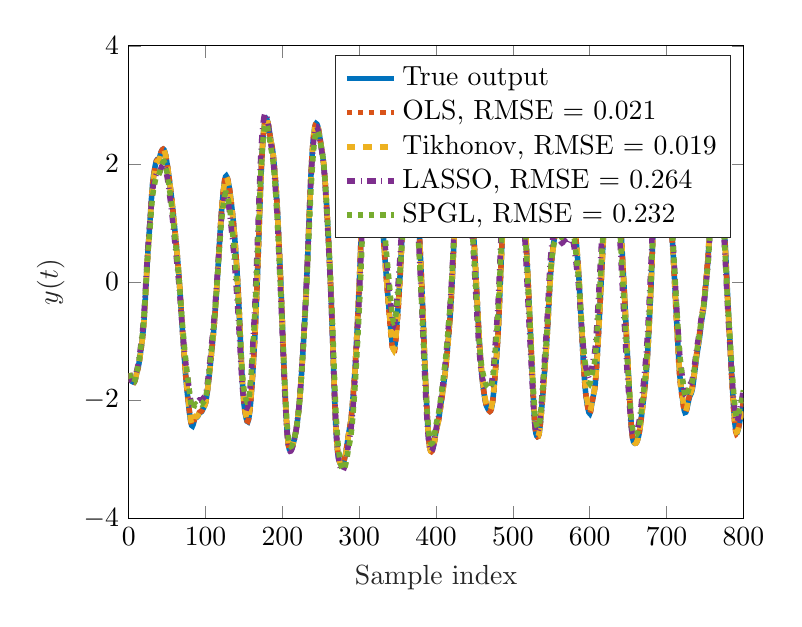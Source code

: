 % This file was created by matlab2tikz.
%
\definecolor{mycolor1}{rgb}{0.0,0.447,0.741}%
\definecolor{mycolor2}{rgb}{0.85,0.325,0.098}%
\definecolor{mycolor3}{rgb}{0.929,0.694,0.125}%
\definecolor{mycolor4}{rgb}{0.494,0.184,0.556}%
\definecolor{mycolor5}{rgb}{0.466,0.674,0.188}%
%
\begin{tikzpicture}

\begin{axis}[%
width=7.807cm,
height=6cm,
at={(0cm,0cm)},
scale only axis,
xmin=0,
xmax=800,
xlabel style={font=\color{white!15!black}},
xlabel={Sample index},
ymin=-4,
ymax=4,
ylabel style={font=\color{white!15!black}},
ylabel={$y(t)$},
axis background/.style={fill=white},
legend style={legend cell align=left, align=left, draw=white!15!black}
]
\addplot [color=mycolor1, line width=2.0pt]
  table[row sep=crcr]{%
1	-1.543\\
2	-1.626\\
3	-1.668\\
4	-1.679\\
5	-1.684\\
6	-1.694\\
7	-1.696\\
8	-1.674\\
9	-1.624\\
10	-1.563\\
11	-1.51\\
12	-1.462\\
13	-1.404\\
14	-1.324\\
17	-1.039\\
18	-0.934\\
19	-0.798\\
20	-0.625\\
21	-0.419\\
22	-0.186\\
23	0.059\\
24	0.3\\
25	0.52\\
26	0.711\\
27	0.891\\
28	1.082\\
29	1.288\\
30	1.489\\
31	1.654\\
32	1.773\\
33	1.856\\
34	1.932\\
35	2.002\\
36	2.053\\
37	2.07\\
38	2.068\\
39	2.075\\
40	2.104\\
42	2.194\\
43	2.224\\
44	2.242\\
45	2.249\\
46	2.239\\
47	2.205\\
48	2.146\\
49	2.073\\
50	1.995\\
51	1.912\\
52	1.819\\
53	1.718\\
56	1.399\\
57	1.28\\
58	1.152\\
61	0.759\\
62	0.622\\
63	0.476\\
64	0.323\\
65	0.163\\
66	-0.013\\
67	-0.209\\
69	-0.631\\
70	-0.832\\
71	-1.022\\
72	-1.208\\
73	-1.389\\
74	-1.56\\
75	-1.714\\
76	-1.847\\
77	-1.97\\
78	-2.088\\
79	-2.201\\
80	-2.302\\
81	-2.381\\
82	-2.429\\
83	-2.438\\
84	-2.408\\
85	-2.356\\
86	-2.308\\
87	-2.284\\
89	-2.284\\
90	-2.269\\
91	-2.241\\
92	-2.217\\
93	-2.207\\
94	-2.203\\
95	-2.191\\
96	-2.168\\
97	-2.139\\
99	-2.089\\
100	-2.048\\
101	-1.98\\
102	-1.887\\
103	-1.782\\
104	-1.672\\
105	-1.556\\
106	-1.43\\
110	-0.904\\
111	-0.759\\
112	-0.595\\
113	-0.412\\
114	-0.217\\
115	-0.016\\
116	0.192\\
117	0.406\\
119	0.841\\
120	1.044\\
121	1.224\\
122	1.381\\
123	1.516\\
124	1.634\\
125	1.726\\
126	1.781\\
127	1.794\\
128	1.771\\
129	1.722\\
130	1.661\\
131	1.589\\
132	1.499\\
133	1.395\\
134	1.282\\
135	1.166\\
136	1.044\\
137	0.904\\
138	0.743\\
139	0.566\\
140	0.378\\
141	0.177\\
142	-0.043\\
143	-0.289\\
144	-0.563\\
145	-0.858\\
146	-1.16\\
147	-1.449\\
148	-1.703\\
149	-1.908\\
150	-2.062\\
151	-2.169\\
152	-2.249\\
153	-2.314\\
154	-2.356\\
155	-2.364\\
156	-2.324\\
157	-2.245\\
158	-2.134\\
159	-1.99\\
160	-1.819\\
161	-1.628\\
162	-1.423\\
163	-1.207\\
164	-0.974\\
165	-0.711\\
166	-0.413\\
167	-0.085\\
168	0.267\\
169	0.636\\
170	1.014\\
171	1.385\\
172	1.727\\
173	2.021\\
174	2.264\\
175	2.454\\
176	2.597\\
177	2.698\\
178	2.754\\
179	2.766\\
180	2.749\\
181	2.705\\
182	2.641\\
183	2.56\\
184	2.474\\
185	2.397\\
186	2.33\\
187	2.258\\
188	2.161\\
189	2.034\\
190	1.885\\
191	1.724\\
192	1.55\\
193	1.342\\
194	1.1\\
195	0.828\\
196	0.545\\
197	0.258\\
198	-0.04\\
199	-0.362\\
200	-0.713\\
201	-1.073\\
202	-1.418\\
203	-1.733\\
204	-2.019\\
205	-2.278\\
206	-2.498\\
207	-2.664\\
208	-2.773\\
209	-2.829\\
210	-2.849\\
211	-2.844\\
212	-2.822\\
213	-2.787\\
214	-2.741\\
215	-2.688\\
216	-2.631\\
217	-2.567\\
218	-2.494\\
219	-2.408\\
220	-2.309\\
221	-2.194\\
222	-2.062\\
223	-1.91\\
224	-1.737\\
225	-1.543\\
226	-1.337\\
227	-1.123\\
228	-0.902\\
229	-0.67\\
230	-0.423\\
231	-0.154\\
232	0.14\\
233	0.46\\
235	1.139\\
236	1.463\\
237	1.757\\
238	2.008\\
239	2.217\\
240	2.386\\
241	2.514\\
242	2.606\\
243	2.661\\
244	2.682\\
245	2.672\\
246	2.637\\
247	2.581\\
248	2.509\\
250	2.345\\
252	2.179\\
253	2.084\\
254	1.963\\
255	1.81\\
256	1.626\\
257	1.417\\
258	1.191\\
259	0.953\\
260	0.705\\
261	0.443\\
262	0.165\\
263	-0.134\\
264	-0.461\\
265	-0.82\\
266	-1.207\\
267	-1.605\\
268	-1.984\\
269	-2.306\\
270	-2.558\\
271	-2.747\\
272	-2.884\\
273	-2.975\\
274	-3.032\\
275	-3.067\\
276	-3.087\\
277	-3.098\\
278	-3.097\\
279	-3.077\\
280	-3.039\\
281	-2.987\\
282	-2.926\\
283	-2.855\\
284	-2.772\\
286	-2.592\\
287	-2.513\\
288	-2.441\\
289	-2.358\\
290	-2.244\\
291	-2.103\\
292	-1.942\\
293	-1.768\\
294	-1.58\\
295	-1.369\\
296	-1.133\\
297	-0.879\\
298	-0.615\\
299	-0.342\\
300	-0.052\\
301	0.264\\
302	0.612\\
303	0.984\\
304	1.364\\
305	1.735\\
306	2.072\\
307	2.357\\
308	2.583\\
309	2.749\\
310	2.873\\
311	2.961\\
312	3.008\\
313	3.015\\
314	2.984\\
315	2.928\\
316	2.857\\
318	2.696\\
319	2.616\\
320	2.545\\
321	2.48\\
322	2.407\\
323	2.309\\
324	2.177\\
325	2.019\\
326	1.846\\
327	1.666\\
328	1.477\\
329	1.275\\
330	1.065\\
331	0.859\\
332	0.666\\
333	0.487\\
335	0.144\\
336	-0.023\\
337	-0.183\\
340	-0.64\\
341	-0.796\\
342	-0.939\\
343	-1.05\\
344	-1.118\\
345	-1.14\\
346	-1.109\\
347	-1.02\\
348	-0.884\\
349	-0.717\\
350	-0.534\\
351	-0.344\\
352	-0.144\\
353	0.074\\
354	0.315\\
355	0.576\\
356	0.859\\
357	1.165\\
359	1.807\\
360	2.093\\
361	2.314\\
362	2.462\\
363	2.553\\
364	2.61\\
365	2.64\\
366	2.636\\
367	2.592\\
368	2.515\\
369	2.422\\
370	2.315\\
371	2.189\\
372	2.035\\
373	1.856\\
374	1.666\\
376	1.296\\
377	1.101\\
378	0.874\\
379	0.617\\
380	0.338\\
381	0.047\\
382	-0.256\\
383	-0.575\\
385	-1.25\\
386	-1.575\\
387	-1.873\\
388	-2.144\\
389	-2.383\\
390	-2.579\\
391	-2.724\\
392	-2.812\\
393	-2.854\\
394	-2.86\\
395	-2.845\\
396	-2.813\\
397	-2.759\\
398	-2.684\\
399	-2.599\\
400	-2.522\\
401	-2.46\\
402	-2.408\\
403	-2.349\\
404	-2.275\\
405	-2.186\\
409	-1.819\\
411	-1.618\\
412	-1.512\\
413	-1.394\\
414	-1.256\\
415	-1.106\\
417	-0.798\\
418	-0.634\\
419	-0.443\\
420	-0.216\\
421	0.043\\
422	0.318\\
424	0.874\\
425	1.142\\
426	1.385\\
427	1.587\\
428	1.747\\
429	1.877\\
430	1.996\\
431	2.109\\
432	2.206\\
433	2.269\\
434	2.285\\
435	2.263\\
436	2.214\\
437	2.146\\
440	1.927\\
441	1.843\\
442	1.747\\
443	1.64\\
445	1.415\\
446	1.296\\
447	1.154\\
448	0.983\\
449	0.783\\
450	0.56\\
451	0.32\\
452	0.067\\
454	-0.45\\
455	-0.695\\
456	-0.923\\
457	-1.132\\
458	-1.324\\
459	-1.493\\
460	-1.633\\
461	-1.746\\
462	-1.846\\
463	-1.934\\
464	-2.01\\
465	-2.07\\
466	-2.109\\
467	-2.135\\
468	-2.158\\
469	-2.177\\
470	-2.187\\
471	-2.176\\
472	-2.14\\
473	-2.077\\
474	-1.985\\
475	-1.858\\
476	-1.706\\
479	-1.207\\
480	-1.02\\
481	-0.793\\
482	-0.514\\
483	-0.198\\
484	0.124\\
485	0.429\\
486	0.715\\
487	0.985\\
488	1.248\\
489	1.499\\
490	1.733\\
491	1.948\\
492	2.146\\
493	2.323\\
494	2.474\\
495	2.588\\
496	2.671\\
497	2.73\\
498	2.772\\
499	2.796\\
500	2.793\\
501	2.764\\
504	2.63\\
505	2.578\\
506	2.506\\
507	2.409\\
509	2.191\\
510	2.08\\
511	1.956\\
512	1.807\\
513	1.632\\
514	1.436\\
515	1.222\\
516	0.991\\
517	0.744\\
518	0.483\\
519	0.213\\
520	-0.061\\
521	-0.339\\
522	-0.624\\
523	-0.914\\
525	-1.506\\
526	-1.802\\
527	-2.083\\
528	-2.313\\
529	-2.473\\
530	-2.565\\
531	-2.604\\
532	-2.616\\
533	-2.609\\
534	-2.57\\
535	-2.485\\
536	-2.36\\
537	-2.212\\
538	-2.058\\
539	-1.898\\
540	-1.729\\
543	-1.199\\
544	-1.015\\
545	-0.804\\
546	-0.562\\
547	-0.308\\
548	-0.071\\
549	0.13\\
550	0.289\\
551	0.427\\
552	0.55\\
553	0.656\\
554	0.737\\
555	0.788\\
556	0.822\\
557	0.85\\
558	0.884\\
560	0.967\\
561	1.0\\
563	1.044\\
564	1.078\\
565	1.131\\
566	1.191\\
567	1.236\\
568	1.251\\
570	1.236\\
571	1.246\\
573	1.308\\
574	1.323\\
575	1.319\\
576	1.301\\
577	1.273\\
578	1.225\\
579	1.148\\
580	1.034\\
581	0.893\\
583	0.588\\
584	0.43\\
585	0.253\\
586	0.047\\
587	-0.189\\
589	-0.701\\
590	-0.95\\
591	-1.187\\
592	-1.413\\
593	-1.616\\
594	-1.784\\
595	-1.913\\
596	-2.008\\
597	-2.087\\
598	-2.157\\
599	-2.209\\
600	-2.224\\
601	-2.19\\
602	-2.117\\
603	-2.037\\
604	-1.966\\
605	-1.907\\
606	-1.84\\
607	-1.743\\
608	-1.597\\
609	-1.409\\
610	-1.194\\
611	-0.966\\
612	-0.729\\
613	-0.481\\
614	-0.222\\
616	0.311\\
618	0.824\\
619	1.094\\
620	1.391\\
621	1.706\\
622	2.003\\
623	2.246\\
624	2.426\\
625	2.543\\
626	2.628\\
627	2.691\\
628	2.734\\
629	2.749\\
630	2.728\\
631	2.66\\
632	2.553\\
633	2.402\\
634	2.222\\
638	1.458\\
639	1.26\\
640	1.044\\
641	0.811\\
643	0.323\\
645	-0.158\\
646	-0.413\\
647	-0.682\\
648	-0.956\\
649	-1.222\\
650	-1.475\\
652	-1.966\\
653	-2.203\\
654	-2.41\\
655	-2.567\\
656	-2.657\\
657	-2.704\\
658	-2.724\\
659	-2.731\\
660	-2.728\\
661	-2.712\\
662	-2.681\\
663	-2.638\\
664	-2.582\\
665	-2.508\\
666	-2.417\\
667	-2.313\\
671	-1.874\\
672	-1.752\\
673	-1.617\\
674	-1.461\\
675	-1.276\\
676	-1.06\\
677	-0.815\\
678	-0.554\\
679	-0.278\\
680	0.016\\
681	0.344\\
682	0.724\\
683	1.141\\
684	1.575\\
685	1.991\\
686	2.362\\
687	2.671\\
688	2.91\\
689	3.056\\
690	3.123\\
691	3.127\\
692	3.095\\
693	3.041\\
694	2.976\\
695	2.894\\
696	2.795\\
697	2.679\\
698	2.547\\
699	2.395\\
700	2.226\\
701	2.041\\
702	1.843\\
704	1.429\\
705	1.221\\
706	1.017\\
707	0.818\\
708	0.612\\
709	0.388\\
710	0.144\\
712	-0.375\\
713	-0.628\\
714	-0.873\\
715	-1.112\\
716	-1.341\\
717	-1.54\\
718	-1.691\\
719	-1.806\\
722	-2.098\\
723	-2.172\\
724	-2.209\\
725	-2.204\\
726	-2.168\\
727	-2.112\\
728	-2.048\\
729	-1.987\\
730	-1.941\\
731	-1.911\\
732	-1.885\\
733	-1.844\\
734	-1.776\\
735	-1.685\\
737	-1.481\\
739	-1.279\\
740	-1.186\\
742	-1.022\\
743	-0.93\\
745	-0.715\\
746	-0.621\\
747	-0.543\\
748	-0.461\\
749	-0.349\\
750	-0.21\\
751	-0.058\\
753	0.239\\
754	0.414\\
755	0.629\\
757	1.128\\
758	1.36\\
759	1.557\\
760	1.725\\
761	1.862\\
762	1.972\\
763	2.057\\
764	2.119\\
765	2.156\\
766	2.158\\
767	2.127\\
768	2.067\\
769	1.985\\
770	1.874\\
771	1.734\\
772	1.559\\
773	1.361\\
774	1.155\\
775	0.944\\
776	0.717\\
777	0.458\\
779	-0.111\\
780	-0.378\\
781	-0.625\\
782	-0.867\\
783	-1.116\\
784	-1.369\\
785	-1.615\\
786	-1.846\\
787	-2.06\\
788	-2.251\\
789	-2.404\\
790	-2.505\\
791	-2.55\\
792	-2.546\\
793	-2.507\\
794	-2.447\\
796	-2.312\\
798	-2.199\\
799	-2.132\\
800	-2.046\\
};
\addlegendentry{True output}

\addplot [color=mycolor2, dotted, line width=2.0pt]
  table[row sep=crcr]{%
1	-1.543\\
2	-1.626\\
3	-1.668\\
4	-1.68\\
5	-1.686\\
6	-1.697\\
7	-1.7\\
8	-1.678\\
9	-1.628\\
10	-1.568\\
11	-1.515\\
12	-1.467\\
13	-1.409\\
14	-1.33\\
17	-1.046\\
18	-0.941\\
19	-0.806\\
20	-0.634\\
21	-0.429\\
22	-0.199\\
23	0.045\\
24	0.285\\
25	0.503\\
26	0.693\\
27	0.872\\
28	1.061\\
29	1.268\\
30	1.469\\
31	1.635\\
32	1.753\\
33	1.841\\
34	1.92\\
35	1.993\\
36	2.045\\
37	2.064\\
38	2.064\\
39	2.071\\
40	2.102\\
42	2.192\\
43	2.222\\
44	2.242\\
45	2.251\\
46	2.243\\
47	2.209\\
48	2.151\\
49	2.079\\
50	2.002\\
51	1.919\\
52	1.826\\
53	1.723\\
55	1.512\\
56	1.403\\
57	1.284\\
58	1.154\\
61	0.759\\
62	0.621\\
63	0.474\\
64	0.32\\
65	0.16\\
66	-0.015\\
67	-0.209\\
69	-0.629\\
70	-0.828\\
71	-1.016\\
72	-1.2\\
73	-1.381\\
74	-1.55\\
75	-1.702\\
76	-1.835\\
77	-1.957\\
78	-2.076\\
79	-2.189\\
80	-2.289\\
81	-2.369\\
82	-2.418\\
83	-2.428\\
84	-2.399\\
85	-2.347\\
86	-2.299\\
87	-2.275\\
89	-2.274\\
90	-2.259\\
91	-2.231\\
92	-2.207\\
93	-2.198\\
94	-2.194\\
95	-2.182\\
96	-2.158\\
97	-2.13\\
99	-2.084\\
100	-2.044\\
101	-1.977\\
102	-1.886\\
103	-1.782\\
104	-1.673\\
105	-1.557\\
106	-1.431\\
110	-0.902\\
111	-0.756\\
112	-0.59\\
113	-0.406\\
114	-0.21\\
115	-0.008\\
116	0.2\\
117	0.415\\
119	0.852\\
120	1.056\\
121	1.237\\
122	1.394\\
123	1.53\\
124	1.647\\
125	1.739\\
126	1.795\\
127	1.806\\
128	1.781\\
129	1.733\\
130	1.672\\
131	1.599\\
132	1.509\\
133	1.403\\
135	1.172\\
136	1.049\\
137	0.908\\
138	0.746\\
139	0.567\\
140	0.378\\
141	0.179\\
142	-0.04\\
143	-0.285\\
144	-0.557\\
145	-0.849\\
146	-1.147\\
147	-1.434\\
148	-1.688\\
149	-1.894\\
150	-2.046\\
151	-2.155\\
152	-2.238\\
153	-2.305\\
154	-2.349\\
155	-2.356\\
156	-2.319\\
157	-2.241\\
158	-2.128\\
159	-1.985\\
160	-1.814\\
161	-1.621\\
162	-1.414\\
163	-1.197\\
164	-0.961\\
165	-0.695\\
166	-0.395\\
167	-0.065\\
168	0.289\\
169	0.658\\
170	1.036\\
171	1.407\\
172	1.748\\
173	2.039\\
174	2.276\\
175	2.464\\
176	2.608\\
177	2.708\\
178	2.761\\
179	2.773\\
180	2.754\\
181	2.71\\
182	2.644\\
183	2.561\\
184	2.473\\
185	2.395\\
186	2.327\\
187	2.255\\
188	2.157\\
189	2.03\\
190	1.88\\
191	1.72\\
192	1.544\\
193	1.337\\
194	1.093\\
195	0.82\\
197	0.248\\
198	-0.05\\
199	-0.374\\
200	-0.724\\
201	-1.081\\
202	-1.423\\
203	-1.735\\
204	-2.02\\
205	-2.276\\
206	-2.495\\
207	-2.663\\
208	-2.772\\
209	-2.829\\
210	-2.849\\
211	-2.844\\
212	-2.822\\
213	-2.786\\
214	-2.74\\
215	-2.687\\
216	-2.629\\
217	-2.565\\
218	-2.492\\
219	-2.406\\
220	-2.307\\
221	-2.193\\
222	-2.062\\
223	-1.909\\
224	-1.735\\
225	-1.541\\
226	-1.334\\
227	-1.117\\
228	-0.893\\
229	-0.66\\
230	-0.411\\
231	-0.141\\
232	0.154\\
233	0.474\\
235	1.15\\
236	1.474\\
237	1.765\\
238	2.017\\
239	2.225\\
240	2.393\\
241	2.522\\
242	2.613\\
243	2.668\\
244	2.688\\
245	2.678\\
246	2.641\\
247	2.584\\
248	2.511\\
251	2.262\\
252	2.177\\
253	2.081\\
254	1.961\\
255	1.809\\
256	1.625\\
257	1.414\\
258	1.187\\
259	0.948\\
260	0.698\\
261	0.436\\
262	0.157\\
263	-0.141\\
264	-0.466\\
265	-0.824\\
266	-1.21\\
267	-1.606\\
268	-1.978\\
269	-2.297\\
270	-2.548\\
271	-2.737\\
272	-2.873\\
273	-2.965\\
274	-3.023\\
275	-3.058\\
276	-3.078\\
277	-3.09\\
278	-3.089\\
279	-3.07\\
280	-3.032\\
281	-2.981\\
282	-2.921\\
283	-2.851\\
284	-2.769\\
286	-2.588\\
287	-2.51\\
288	-2.438\\
289	-2.355\\
290	-2.243\\
291	-2.102\\
292	-1.941\\
293	-1.767\\
294	-1.578\\
295	-1.366\\
296	-1.129\\
297	-0.874\\
298	-0.608\\
299	-0.332\\
300	-0.039\\
301	0.28\\
302	0.628\\
303	0.998\\
304	1.377\\
305	1.747\\
306	2.083\\
307	2.366\\
308	2.588\\
309	2.754\\
310	2.876\\
311	2.961\\
312	3.008\\
313	3.013\\
314	2.982\\
315	2.925\\
316	2.854\\
317	2.774\\
319	2.61\\
320	2.538\\
321	2.472\\
322	2.4\\
323	2.302\\
324	2.171\\
325	2.012\\
326	1.838\\
327	1.658\\
328	1.467\\
329	1.263\\
330	1.049\\
331	0.839\\
332	0.643\\
333	0.46\\
335	0.107\\
336	-0.065\\
337	-0.228\\
340	-0.693\\
341	-0.851\\
342	-0.994\\
343	-1.106\\
344	-1.176\\
345	-1.197\\
346	-1.165\\
347	-1.078\\
348	-0.944\\
349	-0.775\\
350	-0.591\\
351	-0.398\\
352	-0.195\\
353	0.027\\
354	0.272\\
355	0.537\\
356	0.822\\
357	1.131\\
359	1.785\\
360	2.077\\
361	2.302\\
362	2.456\\
363	2.555\\
364	2.62\\
365	2.655\\
366	2.655\\
367	2.613\\
368	2.54\\
369	2.448\\
370	2.344\\
371	2.219\\
372	2.065\\
373	1.884\\
374	1.693\\
376	1.322\\
377	1.125\\
378	0.898\\
379	0.64\\
380	0.36\\
381	0.067\\
382	-0.237\\
383	-0.558\\
385	-1.235\\
386	-1.561\\
387	-1.862\\
388	-2.134\\
389	-2.376\\
390	-2.577\\
391	-2.727\\
392	-2.819\\
393	-2.862\\
394	-2.871\\
395	-2.859\\
396	-2.827\\
397	-2.774\\
398	-2.698\\
399	-2.613\\
400	-2.536\\
401	-2.474\\
402	-2.422\\
403	-2.363\\
404	-2.288\\
405	-2.201\\
409	-1.833\\
411	-1.632\\
412	-1.526\\
413	-1.407\\
414	-1.269\\
415	-1.117\\
417	-0.808\\
418	-0.645\\
419	-0.454\\
420	-0.226\\
421	0.032\\
422	0.304\\
424	0.858\\
425	1.127\\
426	1.372\\
427	1.576\\
428	1.736\\
429	1.869\\
430	1.991\\
431	2.108\\
432	2.207\\
433	2.271\\
434	2.292\\
435	2.273\\
436	2.224\\
437	2.158\\
440	1.939\\
441	1.857\\
442	1.76\\
443	1.652\\
445	1.428\\
446	1.308\\
447	1.167\\
448	0.996\\
449	0.796\\
450	0.573\\
451	0.333\\
452	0.081\\
454	-0.436\\
455	-0.682\\
456	-0.911\\
457	-1.122\\
458	-1.315\\
459	-1.484\\
460	-1.624\\
461	-1.738\\
462	-1.836\\
463	-1.927\\
464	-2.006\\
465	-2.066\\
466	-2.106\\
467	-2.134\\
469	-2.179\\
470	-2.19\\
471	-2.18\\
472	-2.145\\
473	-2.085\\
474	-1.993\\
475	-1.869\\
476	-1.716\\
479	-1.217\\
480	-1.032\\
481	-0.804\\
482	-0.526\\
483	-0.211\\
484	0.11\\
485	0.414\\
486	0.699\\
487	0.97\\
488	1.233\\
489	1.484\\
490	1.718\\
491	1.934\\
492	2.134\\
493	2.313\\
494	2.465\\
495	2.582\\
496	2.667\\
497	2.728\\
498	2.772\\
499	2.797\\
500	2.795\\
501	2.768\\
504	2.635\\
505	2.583\\
506	2.511\\
507	2.415\\
509	2.196\\
510	2.085\\
511	1.96\\
512	1.812\\
513	1.636\\
514	1.439\\
515	1.224\\
516	0.993\\
517	0.744\\
518	0.482\\
519	0.212\\
520	-0.061\\
521	-0.339\\
522	-0.623\\
523	-0.912\\
524	-1.204\\
526	-1.794\\
527	-2.073\\
528	-2.306\\
529	-2.469\\
530	-2.561\\
531	-2.602\\
532	-2.618\\
533	-2.613\\
534	-2.576\\
535	-2.493\\
536	-2.368\\
537	-2.221\\
538	-2.066\\
539	-1.905\\
540	-1.734\\
542	-1.378\\
543	-1.203\\
544	-1.019\\
545	-0.808\\
546	-0.564\\
547	-0.307\\
548	-0.069\\
549	0.132\\
550	0.296\\
551	0.437\\
552	0.564\\
553	0.673\\
554	0.755\\
555	0.81\\
556	0.845\\
557	0.876\\
558	0.912\\
560	0.997\\
561	1.03\\
563	1.072\\
564	1.105\\
565	1.156\\
566	1.214\\
567	1.257\\
568	1.27\\
570	1.25\\
571	1.258\\
573	1.314\\
574	1.327\\
575	1.32\\
576	1.301\\
577	1.272\\
578	1.224\\
579	1.145\\
580	1.031\\
581	0.889\\
583	0.581\\
584	0.422\\
585	0.245\\
586	0.039\\
587	-0.198\\
589	-0.707\\
590	-0.953\\
591	-1.19\\
592	-1.414\\
593	-1.617\\
594	-1.784\\
595	-1.911\\
596	-2.007\\
597	-2.087\\
598	-2.16\\
599	-2.214\\
600	-2.23\\
601	-2.196\\
602	-2.125\\
603	-2.043\\
604	-1.972\\
605	-1.913\\
606	-1.846\\
607	-1.748\\
608	-1.603\\
609	-1.416\\
610	-1.2\\
611	-0.97\\
612	-0.732\\
613	-0.483\\
614	-0.222\\
616	0.314\\
618	0.825\\
619	1.094\\
620	1.391\\
621	1.703\\
622	1.999\\
623	2.242\\
624	2.42\\
625	2.541\\
626	2.626\\
627	2.69\\
628	2.734\\
629	2.75\\
630	2.728\\
631	2.664\\
632	2.556\\
633	2.407\\
634	2.227\\
637	1.641\\
638	1.45\\
639	1.249\\
640	1.029\\
641	0.791\\
643	0.297\\
645	-0.19\\
646	-0.447\\
647	-0.717\\
648	-0.991\\
649	-1.256\\
650	-1.507\\
652	-1.989\\
653	-2.222\\
654	-2.426\\
655	-2.576\\
656	-2.665\\
657	-2.709\\
658	-2.726\\
659	-2.731\\
660	-2.727\\
661	-2.708\\
662	-2.677\\
663	-2.633\\
664	-2.576\\
665	-2.502\\
666	-2.411\\
667	-2.305\\
671	-1.862\\
672	-1.739\\
673	-1.603\\
674	-1.448\\
675	-1.264\\
676	-1.047\\
677	-0.801\\
678	-0.537\\
679	-0.263\\
680	0.03\\
681	0.358\\
682	0.733\\
683	1.147\\
684	1.575\\
685	1.985\\
686	2.353\\
687	2.661\\
688	2.891\\
689	3.038\\
690	3.104\\
691	3.108\\
692	3.076\\
693	3.023\\
694	2.956\\
695	2.873\\
696	2.774\\
697	2.657\\
698	2.524\\
699	2.373\\
700	2.202\\
701	2.015\\
702	1.815\\
703	1.607\\
705	1.182\\
706	0.974\\
707	0.771\\
708	0.562\\
709	0.337\\
710	0.089\\
712	-0.434\\
713	-0.687\\
714	-0.931\\
715	-1.169\\
716	-1.394\\
717	-1.586\\
718	-1.731\\
719	-1.837\\
722	-2.106\\
723	-2.175\\
724	-2.206\\
725	-2.197\\
726	-2.157\\
727	-2.097\\
728	-2.028\\
729	-1.962\\
730	-1.912\\
731	-1.878\\
732	-1.849\\
733	-1.805\\
734	-1.735\\
735	-1.642\\
737	-1.434\\
739	-1.225\\
740	-1.129\\
742	-0.96\\
743	-0.866\\
745	-0.646\\
746	-0.551\\
747	-0.474\\
748	-0.39\\
749	-0.28\\
750	-0.141\\
751	0.008\\
753	0.295\\
754	0.464\\
755	0.673\\
757	1.154\\
758	1.375\\
759	1.566\\
760	1.725\\
761	1.855\\
762	1.958\\
763	2.038\\
764	2.096\\
765	2.129\\
766	2.131\\
767	2.098\\
768	2.036\\
769	1.951\\
770	1.841\\
771	1.698\\
772	1.52\\
773	1.319\\
774	1.109\\
775	0.894\\
776	0.661\\
777	0.396\\
779	-0.185\\
780	-0.456\\
781	-0.705\\
782	-0.947\\
784	-1.444\\
785	-1.684\\
786	-1.907\\
787	-2.112\\
788	-2.294\\
789	-2.439\\
790	-2.531\\
791	-2.569\\
792	-2.558\\
793	-2.513\\
794	-2.447\\
795	-2.372\\
796	-2.301\\
798	-2.179\\
799	-2.109\\
800	-2.02\\
};
\addlegendentry{OLS, RMSE = 0.021}

\addplot [color=mycolor3, dashed, line width=2.0pt]
  table[row sep=crcr]{%
1	-1.543\\
2	-1.626\\
3	-1.668\\
4	-1.68\\
5	-1.686\\
6	-1.696\\
7	-1.699\\
8	-1.676\\
9	-1.626\\
10	-1.566\\
11	-1.513\\
12	-1.465\\
13	-1.407\\
14	-1.327\\
17	-1.044\\
18	-0.939\\
19	-0.804\\
20	-0.634\\
21	-0.43\\
22	-0.201\\
23	0.04\\
24	0.278\\
25	0.494\\
26	0.682\\
27	0.858\\
28	1.044\\
29	1.248\\
30	1.448\\
31	1.612\\
32	1.73\\
33	1.816\\
34	1.895\\
35	1.968\\
36	2.021\\
37	2.041\\
38	2.041\\
39	2.05\\
40	2.081\\
42	2.175\\
43	2.208\\
44	2.229\\
45	2.239\\
46	2.232\\
47	2.2\\
48	2.143\\
49	2.073\\
50	1.997\\
51	1.915\\
52	1.823\\
53	1.722\\
55	1.512\\
56	1.404\\
57	1.285\\
58	1.157\\
62	0.629\\
63	0.484\\
64	0.332\\
65	0.174\\
66	0.001\\
67	-0.191\\
69	-0.604\\
70	-0.801\\
71	-0.988\\
73	-1.349\\
74	-1.519\\
75	-1.67\\
76	-1.804\\
77	-1.929\\
78	-2.049\\
79	-2.165\\
80	-2.269\\
81	-2.352\\
82	-2.404\\
83	-2.417\\
84	-2.391\\
85	-2.342\\
86	-2.296\\
87	-2.274\\
89	-2.276\\
90	-2.262\\
91	-2.235\\
92	-2.212\\
93	-2.203\\
94	-2.2\\
95	-2.188\\
96	-2.164\\
97	-2.136\\
99	-2.089\\
100	-2.049\\
101	-1.982\\
102	-1.891\\
103	-1.787\\
104	-1.678\\
105	-1.561\\
106	-1.436\\
110	-0.908\\
111	-0.763\\
112	-0.598\\
113	-0.415\\
114	-0.22\\
115	-0.02\\
116	0.187\\
117	0.399\\
119	0.832\\
120	1.035\\
121	1.214\\
122	1.37\\
123	1.505\\
124	1.621\\
125	1.713\\
126	1.768\\
127	1.78\\
128	1.756\\
129	1.708\\
130	1.648\\
131	1.575\\
132	1.486\\
133	1.381\\
135	1.153\\
136	1.031\\
137	0.892\\
138	0.732\\
139	0.555\\
140	0.369\\
141	0.172\\
142	-0.043\\
143	-0.284\\
144	-0.552\\
145	-0.84\\
146	-1.134\\
147	-1.418\\
148	-1.671\\
149	-1.875\\
150	-2.025\\
151	-2.133\\
152	-2.215\\
153	-2.282\\
154	-2.326\\
155	-2.333\\
156	-2.296\\
157	-2.219\\
158	-2.108\\
159	-1.966\\
160	-1.796\\
161	-1.604\\
162	-1.399\\
163	-1.183\\
164	-0.948\\
165	-0.685\\
166	-0.388\\
167	-0.06\\
168	0.29\\
169	0.656\\
170	1.032\\
171	1.401\\
172	1.741\\
173	2.032\\
174	2.269\\
175	2.457\\
176	2.601\\
177	2.7\\
178	2.753\\
179	2.765\\
180	2.746\\
181	2.703\\
182	2.638\\
183	2.556\\
184	2.469\\
185	2.391\\
186	2.324\\
187	2.251\\
188	2.153\\
189	2.025\\
190	1.876\\
191	1.716\\
192	1.54\\
193	1.334\\
194	1.091\\
195	0.82\\
197	0.252\\
198	-0.044\\
199	-0.365\\
200	-0.712\\
201	-1.068\\
202	-1.409\\
203	-1.722\\
204	-2.008\\
205	-2.266\\
206	-2.487\\
207	-2.657\\
208	-2.768\\
209	-2.826\\
210	-2.846\\
211	-2.842\\
212	-2.821\\
213	-2.787\\
214	-2.742\\
215	-2.689\\
216	-2.632\\
217	-2.569\\
218	-2.496\\
219	-2.41\\
220	-2.311\\
221	-2.197\\
222	-2.066\\
223	-1.914\\
224	-1.74\\
225	-1.547\\
226	-1.34\\
227	-1.125\\
228	-0.902\\
229	-0.671\\
230	-0.424\\
231	-0.157\\
232	0.136\\
233	0.453\\
234	0.788\\
235	1.126\\
236	1.45\\
237	1.743\\
238	1.997\\
239	2.207\\
240	2.378\\
241	2.51\\
242	2.603\\
243	2.66\\
244	2.682\\
245	2.674\\
246	2.639\\
247	2.584\\
248	2.512\\
250	2.349\\
252	2.183\\
253	2.087\\
254	1.967\\
255	1.816\\
256	1.632\\
257	1.424\\
258	1.198\\
259	0.961\\
260	0.714\\
261	0.454\\
262	0.179\\
263	-0.116\\
264	-0.438\\
265	-0.793\\
266	-1.179\\
267	-1.576\\
268	-1.953\\
269	-2.278\\
270	-2.535\\
271	-2.728\\
272	-2.868\\
273	-2.963\\
274	-3.024\\
275	-3.061\\
276	-3.084\\
277	-3.097\\
278	-3.098\\
279	-3.08\\
280	-3.042\\
281	-2.992\\
282	-2.933\\
283	-2.864\\
284	-2.781\\
286	-2.601\\
287	-2.523\\
288	-2.451\\
289	-2.367\\
290	-2.255\\
291	-2.113\\
292	-1.952\\
293	-1.779\\
294	-1.591\\
295	-1.38\\
296	-1.144\\
297	-0.891\\
298	-0.627\\
299	-0.354\\
300	-0.064\\
301	0.252\\
302	0.598\\
303	0.966\\
304	1.347\\
305	1.719\\
306	2.061\\
307	2.35\\
308	2.577\\
309	2.747\\
310	2.873\\
311	2.961\\
312	3.01\\
313	3.018\\
314	2.988\\
315	2.933\\
316	2.863\\
317	2.785\\
319	2.623\\
320	2.552\\
321	2.486\\
322	2.414\\
323	2.316\\
324	2.184\\
325	2.026\\
326	1.853\\
327	1.673\\
328	1.484\\
329	1.281\\
330	1.069\\
331	0.861\\
332	0.666\\
333	0.486\\
335	0.138\\
336	-0.032\\
337	-0.193\\
340	-0.651\\
341	-0.807\\
342	-0.949\\
343	-1.061\\
344	-1.13\\
345	-1.151\\
346	-1.119\\
347	-1.032\\
348	-0.898\\
349	-0.731\\
350	-0.548\\
351	-0.358\\
352	-0.157\\
353	0.061\\
354	0.302\\
355	0.562\\
356	0.842\\
357	1.145\\
359	1.79\\
360	2.078\\
361	2.301\\
362	2.45\\
363	2.545\\
364	2.607\\
365	2.64\\
366	2.638\\
367	2.595\\
368	2.521\\
369	2.429\\
370	2.325\\
371	2.199\\
372	2.045\\
373	1.864\\
374	1.673\\
376	1.302\\
377	1.104\\
378	0.877\\
379	0.619\\
380	0.34\\
381	0.049\\
382	-0.254\\
383	-0.574\\
384	-0.908\\
385	-1.247\\
386	-1.571\\
387	-1.871\\
388	-2.142\\
389	-2.382\\
390	-2.582\\
391	-2.731\\
392	-2.821\\
393	-2.863\\
394	-2.87\\
395	-2.857\\
396	-2.826\\
397	-2.772\\
398	-2.697\\
399	-2.612\\
400	-2.535\\
401	-2.473\\
402	-2.42\\
403	-2.361\\
404	-2.286\\
405	-2.197\\
409	-1.827\\
411	-1.624\\
412	-1.517\\
413	-1.397\\
414	-1.259\\
415	-1.107\\
417	-0.798\\
418	-0.635\\
419	-0.444\\
420	-0.218\\
421	0.039\\
422	0.31\\
424	0.859\\
425	1.126\\
426	1.369\\
427	1.571\\
428	1.729\\
429	1.859\\
430	1.979\\
431	2.094\\
432	2.192\\
433	2.256\\
434	2.276\\
435	2.256\\
436	2.207\\
437	2.142\\
439	1.998\\
440	1.924\\
441	1.841\\
442	1.745\\
443	1.637\\
445	1.413\\
446	1.294\\
447	1.153\\
448	0.983\\
449	0.783\\
450	0.562\\
451	0.324\\
452	0.075\\
454	-0.437\\
455	-0.68\\
456	-0.905\\
457	-1.113\\
458	-1.302\\
459	-1.467\\
460	-1.604\\
461	-1.715\\
462	-1.811\\
463	-1.9\\
464	-1.978\\
465	-2.038\\
466	-2.078\\
467	-2.106\\
469	-2.153\\
470	-2.164\\
471	-2.156\\
472	-2.123\\
473	-2.063\\
474	-1.973\\
475	-1.85\\
476	-1.699\\
479	-1.204\\
480	-1.021\\
481	-0.795\\
482	-0.52\\
483	-0.209\\
484	0.109\\
485	0.409\\
486	0.69\\
487	0.957\\
488	1.216\\
489	1.464\\
490	1.696\\
491	1.911\\
492	2.11\\
493	2.291\\
494	2.444\\
495	2.563\\
496	2.65\\
497	2.713\\
498	2.759\\
499	2.786\\
500	2.787\\
501	2.761\\
503	2.675\\
504	2.632\\
505	2.581\\
506	2.509\\
507	2.414\\
509	2.196\\
510	2.085\\
511	1.961\\
512	1.813\\
513	1.637\\
514	1.441\\
515	1.227\\
516	0.997\\
517	0.75\\
518	0.49\\
519	0.223\\
520	-0.048\\
521	-0.323\\
522	-0.604\\
523	-0.891\\
524	-1.181\\
526	-1.772\\
527	-2.053\\
528	-2.289\\
529	-2.455\\
530	-2.549\\
531	-2.592\\
532	-2.609\\
533	-2.606\\
534	-2.571\\
535	-2.489\\
536	-2.366\\
537	-2.221\\
538	-2.068\\
539	-1.909\\
540	-1.74\\
542	-1.387\\
543	-1.214\\
544	-1.031\\
545	-0.822\\
546	-0.581\\
547	-0.327\\
548	-0.092\\
549	0.106\\
550	0.266\\
551	0.403\\
552	0.526\\
553	0.632\\
554	0.711\\
555	0.762\\
556	0.795\\
557	0.823\\
558	0.857\\
560	0.94\\
561	0.973\\
563	1.016\\
564	1.05\\
565	1.103\\
566	1.164\\
567	1.211\\
568	1.228\\
570	1.216\\
571	1.229\\
573	1.294\\
574	1.312\\
575	1.311\\
576	1.297\\
577	1.272\\
578	1.229\\
579	1.155\\
580	1.045\\
581	0.908\\
583	0.611\\
584	0.457\\
585	0.286\\
586	0.085\\
587	-0.145\\
590	-0.886\\
591	-1.121\\
592	-1.344\\
593	-1.548\\
594	-1.718\\
595	-1.849\\
596	-1.949\\
597	-2.035\\
598	-2.114\\
599	-2.174\\
600	-2.196\\
601	-2.167\\
602	-2.102\\
603	-2.025\\
604	-1.959\\
605	-1.904\\
606	-1.841\\
607	-1.746\\
608	-1.605\\
609	-1.421\\
610	-1.21\\
611	-0.985\\
612	-0.752\\
613	-0.508\\
614	-0.253\\
616	0.271\\
618	0.771\\
619	1.036\\
620	1.33\\
621	1.644\\
622	1.944\\
623	2.194\\
624	2.378\\
625	2.505\\
626	2.596\\
627	2.667\\
628	2.716\\
629	2.737\\
630	2.72\\
631	2.659\\
632	2.554\\
633	2.408\\
634	2.232\\
637	1.657\\
638	1.468\\
639	1.271\\
640	1.055\\
641	0.82\\
643	0.335\\
645	-0.144\\
646	-0.396\\
647	-0.662\\
648	-0.934\\
649	-1.198\\
650	-1.45\\
652	-1.939\\
653	-2.179\\
654	-2.391\\
655	-2.549\\
656	-2.645\\
657	-2.694\\
658	-2.717\\
659	-2.728\\
660	-2.727\\
661	-2.712\\
662	-2.684\\
663	-2.642\\
664	-2.587\\
665	-2.515\\
666	-2.425\\
667	-2.321\\
670	-1.996\\
671	-1.882\\
672	-1.76\\
673	-1.624\\
674	-1.47\\
675	-1.288\\
676	-1.073\\
677	-0.829\\
678	-0.568\\
679	-0.296\\
680	-0.007\\
681	0.318\\
682	0.691\\
683	1.104\\
684	1.535\\
685	1.952\\
686	2.33\\
687	2.647\\
688	2.886\\
689	3.037\\
690	3.106\\
691	3.113\\
692	3.083\\
693	3.033\\
694	2.968\\
695	2.887\\
696	2.789\\
697	2.674\\
698	2.542\\
699	2.392\\
700	2.224\\
701	2.038\\
702	1.84\\
703	1.634\\
705	1.215\\
706	1.01\\
707	0.81\\
708	0.604\\
709	0.382\\
710	0.138\\
712	-0.379\\
713	-0.629\\
714	-0.871\\
715	-1.109\\
716	-1.335\\
717	-1.529\\
718	-1.677\\
719	-1.788\\
722	-2.072\\
723	-2.147\\
724	-2.183\\
725	-2.18\\
726	-2.144\\
727	-2.089\\
728	-2.024\\
729	-1.962\\
730	-1.915\\
731	-1.885\\
732	-1.858\\
733	-1.816\\
734	-1.748\\
735	-1.658\\
737	-1.454\\
739	-1.249\\
740	-1.155\\
742	-0.989\\
743	-0.896\\
745	-0.68\\
746	-0.587\\
747	-0.51\\
748	-0.428\\
749	-0.319\\
750	-0.181\\
751	-0.034\\
753	0.252\\
754	0.42\\
755	0.63\\
756	0.869\\
757	1.114\\
758	1.338\\
759	1.532\\
760	1.696\\
761	1.83\\
762	1.938\\
763	2.022\\
764	2.085\\
765	2.122\\
766	2.127\\
767	2.098\\
768	2.039\\
769	1.957\\
770	1.85\\
771	1.71\\
772	1.535\\
773	1.338\\
774	1.133\\
775	0.922\\
776	0.694\\
777	0.434\\
779	-0.136\\
780	-0.401\\
781	-0.646\\
782	-0.884\\
783	-1.129\\
784	-1.378\\
785	-1.619\\
786	-1.846\\
787	-2.057\\
788	-2.246\\
789	-2.399\\
790	-2.499\\
791	-2.543\\
792	-2.538\\
793	-2.498\\
794	-2.437\\
795	-2.367\\
796	-2.3\\
798	-2.185\\
799	-2.116\\
800	-2.03\\
};
\addlegendentry{Tikhonov, RMSE = 0.019}

\addplot [color=mycolor4, dashdotted, line width=2.0pt]
  table[row sep=crcr]{%
1	-1.543\\
2	-1.626\\
3	-1.668\\
4	-1.678\\
5	-1.681\\
6	-1.687\\
7	-1.684\\
8	-1.654\\
9	-1.596\\
10	-1.528\\
11	-1.467\\
12	-1.409\\
13	-1.341\\
14	-1.251\\
17	-0.94\\
18	-0.826\\
19	-0.684\\
20	-0.508\\
21	-0.3\\
22	-0.071\\
23	0.167\\
24	0.395\\
25	0.596\\
26	0.763\\
27	0.914\\
28	1.073\\
29	1.245\\
30	1.413\\
31	1.546\\
32	1.634\\
33	1.694\\
35	1.8\\
36	1.833\\
37	1.836\\
38	1.822\\
39	1.819\\
40	1.841\\
42	1.924\\
43	1.958\\
44	1.982\\
45	1.998\\
46	1.997\\
47	1.97\\
48	1.918\\
49	1.851\\
50	1.777\\
51	1.696\\
52	1.604\\
53	1.501\\
55	1.289\\
56	1.179\\
57	1.059\\
62	0.42\\
64	0.151\\
65	0.012\\
66	-0.137\\
67	-0.301\\
68	-0.474\\
69	-0.644\\
70	-0.799\\
71	-0.942\\
73	-1.213\\
74	-1.34\\
75	-1.452\\
76	-1.552\\
78	-1.749\\
79	-1.852\\
80	-1.95\\
81	-2.035\\
82	-2.095\\
83	-2.118\\
84	-2.103\\
86	-2.026\\
87	-2.012\\
89	-2.031\\
90	-2.026\\
91	-2.009\\
92	-1.996\\
93	-1.996\\
94	-2.002\\
95	-2.0\\
96	-1.985\\
97	-1.966\\
99	-1.935\\
100	-1.901\\
101	-1.838\\
102	-1.751\\
103	-1.649\\
104	-1.54\\
105	-1.423\\
106	-1.296\\
108	-1.03\\
110	-0.77\\
111	-0.628\\
112	-0.469\\
113	-0.296\\
115	0.071\\
117	0.444\\
118	0.632\\
119	0.814\\
120	0.98\\
121	1.122\\
122	1.241\\
123	1.341\\
124	1.424\\
125	1.486\\
126	1.514\\
127	1.501\\
128	1.453\\
129	1.384\\
130	1.302\\
131	1.209\\
132	1.1\\
133	0.977\\
135	0.718\\
136	0.583\\
137	0.436\\
138	0.271\\
139	0.094\\
140	-0.087\\
141	-0.272\\
142	-0.467\\
143	-0.679\\
144	-0.909\\
146	-1.386\\
147	-1.608\\
148	-1.795\\
149	-1.934\\
150	-2.023\\
151	-2.075\\
152	-2.107\\
153	-2.128\\
154	-2.132\\
155	-2.105\\
156	-2.038\\
157	-1.932\\
158	-1.791\\
159	-1.619\\
160	-1.417\\
161	-1.193\\
162	-0.954\\
163	-0.705\\
164	-0.44\\
165	-0.149\\
166	0.17\\
167	0.509\\
170	1.56\\
171	1.885\\
172	2.169\\
173	2.399\\
174	2.572\\
175	2.7\\
176	2.79\\
177	2.842\\
178	2.855\\
179	2.833\\
180	2.786\\
181	2.719\\
182	2.633\\
184	2.427\\
185	2.333\\
186	2.25\\
187	2.161\\
188	2.048\\
189	1.905\\
190	1.74\\
191	1.563\\
192	1.369\\
193	1.146\\
194	0.887\\
195	0.602\\
198	-0.276\\
199	-0.588\\
201	-1.249\\
202	-1.56\\
203	-1.841\\
204	-2.096\\
205	-2.328\\
206	-2.531\\
207	-2.688\\
208	-2.792\\
209	-2.846\\
210	-2.865\\
211	-2.861\\
212	-2.839\\
213	-2.803\\
214	-2.757\\
215	-2.703\\
216	-2.643\\
217	-2.577\\
218	-2.5\\
219	-2.41\\
220	-2.306\\
221	-2.185\\
222	-2.047\\
223	-1.887\\
224	-1.705\\
225	-1.503\\
226	-1.289\\
227	-1.066\\
228	-0.839\\
229	-0.606\\
230	-0.361\\
231	-0.099\\
232	0.183\\
233	0.483\\
235	1.111\\
236	1.41\\
237	1.682\\
238	1.92\\
239	2.122\\
240	2.291\\
241	2.426\\
242	2.528\\
243	2.595\\
244	2.627\\
245	2.628\\
246	2.601\\
247	2.55\\
248	2.482\\
249	2.403\\
251	2.236\\
252	2.149\\
253	2.049\\
254	1.924\\
255	1.766\\
256	1.575\\
257	1.359\\
258	1.127\\
259	0.885\\
260	0.635\\
261	0.376\\
262	0.107\\
263	-0.176\\
264	-0.482\\
265	-0.815\\
266	-1.176\\
267	-1.55\\
268	-1.91\\
269	-2.228\\
270	-2.491\\
271	-2.7\\
272	-2.861\\
273	-2.981\\
274	-3.064\\
275	-3.12\\
276	-3.16\\
277	-3.188\\
278	-3.2\\
279	-3.192\\
280	-3.162\\
281	-3.119\\
282	-3.065\\
283	-3.001\\
284	-2.922\\
286	-2.748\\
287	-2.673\\
288	-2.602\\
289	-2.517\\
290	-2.404\\
291	-2.262\\
292	-2.1\\
293	-1.926\\
294	-1.738\\
295	-1.528\\
296	-1.295\\
297	-1.047\\
298	-0.793\\
299	-0.532\\
300	-0.258\\
301	0.037\\
302	0.359\\
303	0.705\\
305	1.428\\
306	1.775\\
307	2.087\\
308	2.354\\
309	2.575\\
310	2.756\\
311	2.899\\
312	2.999\\
313	3.05\\
314	3.055\\
315	3.028\\
316	2.98\\
317	2.92\\
319	2.784\\
320	2.722\\
321	2.664\\
322	2.596\\
323	2.501\\
324	2.373\\
325	2.217\\
326	2.047\\
327	1.871\\
328	1.685\\
329	1.488\\
330	1.284\\
331	1.086\\
332	0.904\\
333	0.737\\
335	0.423\\
336	0.272\\
337	0.131\\
339	-0.135\\
341	-0.415\\
342	-0.546\\
343	-0.649\\
344	-0.714\\
345	-0.732\\
346	-0.699\\
347	-0.613\\
348	-0.48\\
349	-0.316\\
351	0.04\\
352	0.223\\
353	0.417\\
354	0.624\\
355	0.842\\
356	1.073\\
357	1.32\\
359	1.845\\
360	2.077\\
361	2.254\\
362	2.367\\
363	2.434\\
364	2.474\\
365	2.49\\
366	2.474\\
367	2.42\\
368	2.334\\
369	2.23\\
370	2.112\\
371	1.972\\
372	1.801\\
373	1.602\\
374	1.392\\
376	0.981\\
377	0.765\\
378	0.522\\
379	0.252\\
380	-0.033\\
382	-0.618\\
383	-0.919\\
384	-1.224\\
385	-1.524\\
386	-1.803\\
387	-2.055\\
388	-2.28\\
389	-2.479\\
390	-2.646\\
391	-2.769\\
392	-2.84\\
393	-2.868\\
394	-2.865\\
395	-2.844\\
396	-2.806\\
397	-2.746\\
398	-2.664\\
399	-2.573\\
400	-2.489\\
401	-2.42\\
402	-2.361\\
403	-2.294\\
404	-2.211\\
405	-2.114\\
408	-1.812\\
409	-1.705\\
411	-1.481\\
412	-1.363\\
413	-1.233\\
414	-1.085\\
417	-0.601\\
418	-0.435\\
419	-0.244\\
420	-0.022\\
421	0.225\\
423	0.734\\
424	0.981\\
425	1.215\\
426	1.422\\
427	1.586\\
428	1.707\\
429	1.802\\
431	1.977\\
432	2.051\\
433	2.096\\
434	2.1\\
435	2.066\\
436	2.003\\
437	1.924\\
439	1.752\\
440	1.664\\
441	1.568\\
442	1.458\\
443	1.337\\
445	1.087\\
446	0.956\\
447	0.805\\
448	0.627\\
449	0.421\\
450	0.197\\
451	-0.037\\
453	-0.518\\
454	-0.747\\
455	-0.953\\
456	-1.135\\
457	-1.292\\
458	-1.426\\
459	-1.533\\
460	-1.61\\
461	-1.664\\
462	-1.705\\
463	-1.741\\
464	-1.772\\
465	-1.79\\
466	-1.794\\
468	-1.788\\
469	-1.788\\
470	-1.782\\
471	-1.76\\
472	-1.715\\
473	-1.645\\
474	-1.544\\
475	-1.409\\
476	-1.244\\
479	-0.706\\
480	-0.511\\
481	-0.277\\
482	0.003\\
483	0.311\\
484	0.614\\
485	0.89\\
486	1.134\\
487	1.352\\
488	1.551\\
489	1.731\\
490	1.891\\
491	2.034\\
492	2.165\\
493	2.283\\
494	2.384\\
495	2.46\\
496	2.513\\
497	2.551\\
498	2.578\\
499	2.592\\
500	2.583\\
501	2.55\\
504	2.405\\
505	2.348\\
506	2.271\\
507	2.168\\
508	2.052\\
510	1.808\\
511	1.671\\
512	1.508\\
513	1.318\\
514	1.105\\
515	0.875\\
516	0.63\\
517	0.371\\
519	-0.165\\
520	-0.428\\
521	-0.686\\
522	-0.94\\
523	-1.19\\
525	-1.679\\
526	-1.921\\
527	-2.15\\
528	-2.34\\
529	-2.467\\
530	-2.529\\
531	-2.545\\
532	-2.541\\
533	-2.519\\
534	-2.466\\
535	-2.368\\
536	-2.229\\
537	-2.067\\
538	-1.895\\
539	-1.716\\
540	-1.528\\
542	-1.136\\
543	-0.945\\
544	-0.745\\
545	-0.522\\
546	-0.27\\
547	-0.013\\
548	0.22\\
549	0.409\\
550	0.551\\
551	0.663\\
552	0.753\\
553	0.818\\
554	0.852\\
555	0.854\\
556	0.834\\
557	0.807\\
558	0.785\\
560	0.756\\
561	0.734\\
563	0.674\\
564	0.661\\
565	0.67\\
566	0.692\\
567	0.703\\
568	0.691\\
569	0.661\\
570	0.635\\
571	0.634\\
572	0.657\\
573	0.687\\
574	0.709\\
575	0.718\\
576	0.719\\
577	0.713\\
578	0.693\\
579	0.644\\
580	0.563\\
581	0.458\\
583	0.234\\
584	0.123\\
585	0.0\\
586	-0.146\\
587	-0.317\\
588	-0.498\\
589	-0.676\\
590	-0.843\\
591	-1.0\\
592	-1.146\\
593	-1.276\\
594	-1.379\\
595	-1.451\\
596	-1.5\\
598	-1.591\\
599	-1.627\\
600	-1.632\\
601	-1.592\\
602	-1.516\\
603	-1.43\\
604	-1.355\\
605	-1.293\\
606	-1.224\\
607	-1.125\\
608	-0.981\\
609	-0.793\\
610	-0.578\\
611	-0.349\\
612	-0.116\\
613	0.121\\
614	0.361\\
615	0.598\\
616	0.819\\
617	1.018\\
618	1.203\\
619	1.393\\
620	1.604\\
621	1.829\\
622	2.041\\
623	2.21\\
624	2.324\\
625	2.392\\
626	2.436\\
627	2.468\\
628	2.488\\
629	2.486\\
630	2.451\\
631	2.374\\
632	2.253\\
633	2.088\\
634	1.89\\
635	1.673\\
637	1.233\\
638	1.015\\
639	0.789\\
640	0.547\\
641	0.29\\
642	0.029\\
643	-0.224\\
644	-0.463\\
647	-1.157\\
648	-1.381\\
649	-1.587\\
650	-1.771\\
652	-2.116\\
653	-2.285\\
654	-2.434\\
655	-2.539\\
656	-2.592\\
657	-2.606\\
658	-2.601\\
659	-2.588\\
660	-2.568\\
661	-2.538\\
662	-2.496\\
663	-2.443\\
664	-2.378\\
665	-2.295\\
666	-2.193\\
667	-2.077\\
670	-1.708\\
671	-1.579\\
672	-1.441\\
673	-1.29\\
674	-1.119\\
675	-0.921\\
676	-0.69\\
677	-0.433\\
678	-0.163\\
679	0.112\\
680	0.398\\
681	0.71\\
682	1.059\\
683	1.438\\
684	1.825\\
685	2.195\\
686	2.529\\
687	2.812\\
688	3.027\\
689	3.163\\
690	3.223\\
691	3.224\\
692	3.19\\
693	3.138\\
694	3.072\\
695	2.991\\
696	2.893\\
697	2.778\\
698	2.646\\
699	2.496\\
700	2.328\\
701	2.143\\
702	1.946\\
706	1.132\\
707	0.941\\
708	0.746\\
709	0.538\\
710	0.311\\
712	-0.163\\
713	-0.389\\
714	-0.608\\
715	-0.823\\
716	-1.03\\
717	-1.21\\
718	-1.349\\
719	-1.457\\
720	-1.554\\
721	-1.657\\
722	-1.764\\
723	-1.854\\
724	-1.911\\
725	-1.928\\
726	-1.913\\
727	-1.875\\
729	-1.777\\
730	-1.741\\
731	-1.722\\
732	-1.706\\
733	-1.674\\
734	-1.615\\
735	-1.533\\
736	-1.438\\
739	-1.145\\
740	-1.057\\
742	-0.904\\
743	-0.819\\
745	-0.622\\
746	-0.541\\
747	-0.478\\
748	-0.409\\
749	-0.315\\
750	-0.196\\
751	-0.068\\
753	0.175\\
754	0.32\\
755	0.504\\
756	0.717\\
757	0.936\\
758	1.137\\
759	1.313\\
760	1.462\\
761	1.586\\
762	1.689\\
763	1.772\\
764	1.838\\
765	1.88\\
766	1.891\\
767	1.868\\
768	1.815\\
769	1.736\\
770	1.631\\
771	1.49\\
772	1.313\\
773	1.113\\
774	0.905\\
775	0.692\\
776	0.464\\
777	0.209\\
778	-0.064\\
779	-0.332\\
780	-0.572\\
781	-0.785\\
783	-1.188\\
784	-1.391\\
785	-1.587\\
786	-1.772\\
787	-1.948\\
788	-2.11\\
789	-2.244\\
790	-2.333\\
791	-2.371\\
792	-2.362\\
793	-2.319\\
794	-2.253\\
796	-2.104\\
798	-1.975\\
799	-1.899\\
800	-1.804\\
};
\addlegendentry{LASSO, RMSE = 0.264}

\addplot [color=mycolor5, dotted, line width=2.0pt]
  table[row sep=crcr]{%
1	-1.543\\
2	-1.626\\
3	-1.668\\
4	-1.681\\
6	-1.696\\
7	-1.695\\
8	-1.667\\
9	-1.613\\
10	-1.549\\
12	-1.437\\
13	-1.37\\
14	-1.283\\
17	-0.981\\
18	-0.869\\
19	-0.73\\
20	-0.558\\
21	-0.359\\
22	-0.141\\
23	0.085\\
24	0.302\\
25	0.494\\
26	0.657\\
27	0.807\\
28	0.967\\
29	1.141\\
30	1.31\\
31	1.447\\
32	1.543\\
33	1.613\\
35	1.743\\
36	1.788\\
37	1.803\\
38	1.803\\
39	1.812\\
40	1.845\\
42	1.945\\
43	1.985\\
44	2.016\\
45	2.037\\
46	2.041\\
47	2.019\\
48	1.972\\
49	1.911\\
50	1.842\\
51	1.766\\
52	1.678\\
53	1.58\\
55	1.376\\
56	1.269\\
57	1.152\\
61	0.648\\
62	0.519\\
63	0.383\\
64	0.245\\
65	0.102\\
66	-0.05\\
67	-0.217\\
68	-0.393\\
69	-0.566\\
70	-0.726\\
71	-0.875\\
73	-1.163\\
74	-1.298\\
75	-1.419\\
76	-1.529\\
78	-1.745\\
79	-1.856\\
80	-1.962\\
81	-2.053\\
82	-2.119\\
83	-2.149\\
84	-2.14\\
86	-2.078\\
87	-2.07\\
89	-2.097\\
90	-2.095\\
91	-2.08\\
92	-2.069\\
93	-2.071\\
94	-2.077\\
95	-2.074\\
96	-2.059\\
97	-2.039\\
99	-2.005\\
100	-1.969\\
101	-1.905\\
102	-1.817\\
103	-1.716\\
104	-1.608\\
105	-1.492\\
106	-1.366\\
108	-1.103\\
110	-0.842\\
111	-0.699\\
112	-0.54\\
113	-0.366\\
115	-0.002\\
117	0.371\\
118	0.56\\
119	0.744\\
120	0.913\\
121	1.061\\
122	1.188\\
123	1.297\\
124	1.392\\
125	1.465\\
126	1.506\\
127	1.507\\
128	1.475\\
129	1.423\\
130	1.358\\
131	1.281\\
132	1.189\\
133	1.082\\
135	0.854\\
136	0.733\\
137	0.599\\
138	0.447\\
139	0.284\\
140	0.115\\
141	-0.058\\
142	-0.243\\
143	-0.447\\
144	-0.669\\
146	-1.138\\
147	-1.362\\
148	-1.557\\
149	-1.711\\
150	-1.821\\
151	-1.896\\
152	-1.954\\
153	-2.001\\
154	-2.031\\
155	-2.029\\
156	-1.986\\
157	-1.904\\
158	-1.786\\
159	-1.637\\
160	-1.458\\
161	-1.258\\
162	-1.044\\
163	-0.82\\
164	-0.581\\
165	-0.317\\
166	-0.028\\
167	0.282\\
168	0.603\\
170	1.255\\
171	1.568\\
172	1.849\\
173	2.086\\
174	2.278\\
175	2.431\\
176	2.55\\
177	2.632\\
178	2.675\\
179	2.68\\
180	2.657\\
181	2.61\\
182	2.541\\
183	2.454\\
184	2.362\\
185	2.28\\
186	2.206\\
187	2.127\\
188	2.021\\
189	1.885\\
190	1.729\\
191	1.56\\
192	1.376\\
193	1.162\\
194	0.915\\
195	0.644\\
198	-0.185\\
199	-0.481\\
201	-1.108\\
202	-1.406\\
203	-1.679\\
204	-1.932\\
205	-2.167\\
206	-2.377\\
207	-2.547\\
208	-2.666\\
209	-2.739\\
210	-2.774\\
211	-2.786\\
212	-2.779\\
213	-2.756\\
214	-2.722\\
215	-2.679\\
216	-2.629\\
217	-2.572\\
218	-2.504\\
219	-2.421\\
220	-2.324\\
221	-2.21\\
222	-2.078\\
223	-1.924\\
224	-1.749\\
225	-1.555\\
226	-1.349\\
227	-1.136\\
228	-0.918\\
229	-0.695\\
230	-0.459\\
231	-0.208\\
232	0.062\\
233	0.35\\
235	0.952\\
236	1.242\\
237	1.51\\
238	1.749\\
239	1.958\\
240	2.138\\
241	2.289\\
242	2.408\\
243	2.494\\
244	2.546\\
245	2.565\\
246	2.555\\
247	2.52\\
248	2.465\\
249	2.399\\
251	2.254\\
252	2.176\\
253	2.085\\
254	1.968\\
255	1.819\\
256	1.638\\
257	1.433\\
258	1.213\\
259	0.985\\
260	0.749\\
261	0.505\\
262	0.25\\
263	-0.019\\
264	-0.309\\
265	-0.627\\
266	-0.971\\
267	-1.33\\
268	-1.68\\
269	-1.997\\
270	-2.269\\
271	-2.494\\
272	-2.677\\
273	-2.822\\
274	-2.932\\
275	-3.016\\
276	-3.082\\
277	-3.136\\
278	-3.171\\
279	-3.184\\
280	-3.172\\
281	-3.144\\
282	-3.104\\
283	-3.05\\
284	-2.981\\
286	-2.823\\
287	-2.756\\
288	-2.693\\
289	-2.615\\
290	-2.509\\
291	-2.373\\
292	-2.218\\
293	-2.052\\
294	-1.872\\
295	-1.671\\
296	-1.45\\
297	-1.215\\
298	-0.975\\
299	-0.729\\
300	-0.47\\
301	-0.189\\
302	0.117\\
303	0.446\\
304	0.791\\
305	1.142\\
306	1.484\\
307	1.801\\
308	2.082\\
309	2.327\\
310	2.539\\
311	2.716\\
312	2.852\\
313	2.937\\
314	2.974\\
315	2.972\\
316	2.946\\
317	2.903\\
320	2.745\\
321	2.699\\
322	2.641\\
323	2.555\\
324	2.434\\
325	2.285\\
326	2.123\\
327	1.955\\
328	1.778\\
329	1.589\\
330	1.394\\
331	1.206\\
332	1.032\\
333	0.871\\
335	0.562\\
336	0.411\\
337	0.268\\
339	-0.009\\
340	-0.156\\
341	-0.306\\
342	-0.446\\
343	-0.562\\
344	-0.644\\
345	-0.684\\
346	-0.678\\
347	-0.624\\
348	-0.528\\
349	-0.405\\
351	-0.134\\
352	0.008\\
353	0.162\\
354	0.33\\
355	0.512\\
356	0.709\\
357	0.926\\
358	1.164\\
359	1.409\\
360	1.636\\
361	1.819\\
362	1.951\\
363	2.044\\
364	2.114\\
365	2.162\\
366	2.179\\
367	2.156\\
368	2.099\\
369	2.022\\
370	1.929\\
371	1.81\\
372	1.659\\
373	1.48\\
375	1.102\\
376	0.916\\
377	0.717\\
378	0.493\\
379	0.244\\
380	-0.018\\
382	-0.552\\
383	-0.827\\
384	-1.107\\
385	-1.383\\
386	-1.643\\
387	-1.881\\
388	-2.097\\
389	-2.295\\
390	-2.466\\
391	-2.598\\
392	-2.683\\
393	-2.724\\
394	-2.736\\
395	-2.728\\
396	-2.702\\
397	-2.652\\
398	-2.58\\
399	-2.496\\
400	-2.42\\
401	-2.358\\
402	-2.304\\
403	-2.243\\
404	-2.165\\
405	-2.074\\
408	-1.787\\
409	-1.684\\
411	-1.468\\
412	-1.354\\
413	-1.228\\
414	-1.083\\
417	-0.616\\
418	-0.455\\
419	-0.27\\
420	-0.055\\
421	0.18\\
423	0.663\\
424	0.898\\
425	1.123\\
426	1.321\\
427	1.482\\
428	1.604\\
429	1.703\\
431	1.89\\
432	1.972\\
433	2.025\\
434	2.039\\
435	2.016\\
436	1.964\\
437	1.897\\
439	1.746\\
440	1.668\\
441	1.58\\
442	1.479\\
443	1.367\\
445	1.135\\
446	1.011\\
447	0.868\\
448	0.698\\
449	0.504\\
450	0.293\\
451	0.072\\
453	-0.381\\
454	-0.598\\
455	-0.798\\
456	-0.976\\
457	-1.134\\
458	-1.272\\
459	-1.387\\
460	-1.476\\
461	-1.544\\
462	-1.601\\
463	-1.654\\
464	-1.702\\
465	-1.736\\
466	-1.757\\
469	-1.797\\
470	-1.804\\
471	-1.794\\
472	-1.761\\
473	-1.703\\
474	-1.614\\
475	-1.492\\
476	-1.341\\
479	-0.85\\
480	-0.668\\
481	-0.449\\
482	-0.188\\
483	0.098\\
484	0.38\\
485	0.639\\
486	0.872\\
487	1.087\\
488	1.288\\
489	1.477\\
490	1.651\\
491	1.813\\
492	1.965\\
493	2.109\\
494	2.237\\
495	2.342\\
496	2.424\\
497	2.489\\
498	2.543\\
499	2.582\\
500	2.595\\
501	2.582\\
502	2.553\\
504	2.487\\
505	2.444\\
506	2.378\\
507	2.286\\
508	2.181\\
509	2.071\\
510	1.959\\
511	1.831\\
512	1.679\\
513	1.5\\
514	1.3\\
515	1.085\\
516	0.856\\
517	0.614\\
522	-0.639\\
524	-1.139\\
525	-1.394\\
526	-1.652\\
527	-1.904\\
528	-2.122\\
529	-2.282\\
530	-2.38\\
531	-2.432\\
532	-2.46\\
533	-2.469\\
534	-2.442\\
535	-2.367\\
536	-2.249\\
537	-2.105\\
538	-1.952\\
539	-1.791\\
540	-1.619\\
542	-1.26\\
543	-1.085\\
544	-0.9\\
545	-0.691\\
546	-0.457\\
547	-0.217\\
548	0.001\\
549	0.179\\
550	0.32\\
551	0.437\\
552	0.537\\
553	0.617\\
554	0.671\\
555	0.697\\
556	0.706\\
557	0.71\\
558	0.72\\
560	0.751\\
561	0.759\\
563	0.757\\
564	0.771\\
565	0.804\\
566	0.845\\
567	0.873\\
568	0.876\\
569	0.862\\
570	0.85\\
571	0.859\\
573	0.917\\
574	0.935\\
575	0.938\\
576	0.931\\
577	0.916\\
578	0.885\\
579	0.825\\
580	0.734\\
581	0.62\\
584	0.257\\
585	0.121\\
586	-0.038\\
587	-0.218\\
588	-0.409\\
589	-0.597\\
590	-0.775\\
591	-0.945\\
592	-1.106\\
593	-1.251\\
594	-1.37\\
595	-1.459\\
596	-1.526\\
598	-1.651\\
599	-1.702\\
600	-1.72\\
601	-1.693\\
602	-1.632\\
603	-1.56\\
604	-1.499\\
605	-1.447\\
606	-1.387\\
607	-1.296\\
608	-1.161\\
609	-0.985\\
610	-0.784\\
611	-0.572\\
612	-0.355\\
613	-0.132\\
615	0.322\\
616	0.538\\
617	0.737\\
618	0.928\\
619	1.129\\
620	1.353\\
621	1.595\\
622	1.827\\
623	2.021\\
624	2.165\\
625	2.266\\
626	2.342\\
627	2.405\\
628	2.454\\
629	2.478\\
630	2.467\\
631	2.411\\
632	2.309\\
633	2.161\\
634	1.98\\
635	1.781\\
637	1.377\\
638	1.177\\
639	0.968\\
640	0.743\\
641	0.504\\
642	0.26\\
643	0.024\\
644	-0.203\\
645	-0.425\\
646	-0.652\\
648	-1.111\\
649	-1.326\\
650	-1.525\\
652	-1.915\\
653	-2.112\\
654	-2.29\\
655	-2.426\\
656	-2.511\\
657	-2.556\\
658	-2.578\\
659	-2.591\\
660	-2.594\\
661	-2.584\\
662	-2.56\\
663	-2.524\\
664	-2.473\\
665	-2.403\\
666	-2.313\\
667	-2.209\\
669	-1.987\\
670	-1.874\\
671	-1.754\\
672	-1.626\\
673	-1.484\\
674	-1.324\\
675	-1.137\\
676	-0.919\\
677	-0.678\\
678	-0.424\\
679	-0.165\\
680	0.106\\
681	0.405\\
682	0.742\\
683	1.11\\
684	1.492\\
685	1.867\\
686	2.219\\
687	2.531\\
688	2.786\\
689	2.965\\
690	3.066\\
691	3.102\\
692	3.096\\
693	3.064\\
694	3.015\\
695	2.946\\
696	2.857\\
697	2.748\\
698	2.621\\
699	2.474\\
700	2.307\\
701	2.123\\
702	1.928\\
705	1.317\\
706	1.12\\
707	0.929\\
708	0.735\\
709	0.527\\
710	0.301\\
712	-0.166\\
713	-0.389\\
715	-0.818\\
716	-1.022\\
717	-1.201\\
718	-1.341\\
719	-1.453\\
720	-1.554\\
722	-1.77\\
723	-1.863\\
724	-1.922\\
725	-1.943\\
726	-1.932\\
727	-1.899\\
729	-1.811\\
730	-1.78\\
732	-1.749\\
733	-1.718\\
734	-1.659\\
735	-1.579\\
736	-1.487\\
739	-1.201\\
740	-1.113\\
742	-0.956\\
743	-0.867\\
745	-0.663\\
746	-0.578\\
747	-0.507\\
748	-0.43\\
749	-0.328\\
750	-0.202\\
751	-0.07\\
753	0.18\\
754	0.328\\
755	0.512\\
757	0.932\\
758	1.125\\
759	1.295\\
760	1.439\\
761	1.561\\
762	1.662\\
763	1.745\\
764	1.811\\
765	1.855\\
766	1.869\\
767	1.85\\
768	1.801\\
769	1.728\\
770	1.629\\
771	1.495\\
772	1.328\\
773	1.139\\
774	0.943\\
775	0.743\\
776	0.528\\
777	0.286\\
778	0.029\\
779	-0.222\\
780	-0.449\\
781	-0.653\\
782	-0.848\\
785	-1.445\\
786	-1.633\\
787	-1.815\\
788	-1.985\\
789	-2.13\\
790	-2.233\\
791	-2.286\\
792	-2.293\\
793	-2.265\\
794	-2.214\\
796	-2.091\\
798	-1.984\\
799	-1.918\\
800	-1.832\\
};
\addlegendentry{SPGL, RMSE = 0.232}

\end{axis}
\end{tikzpicture}%